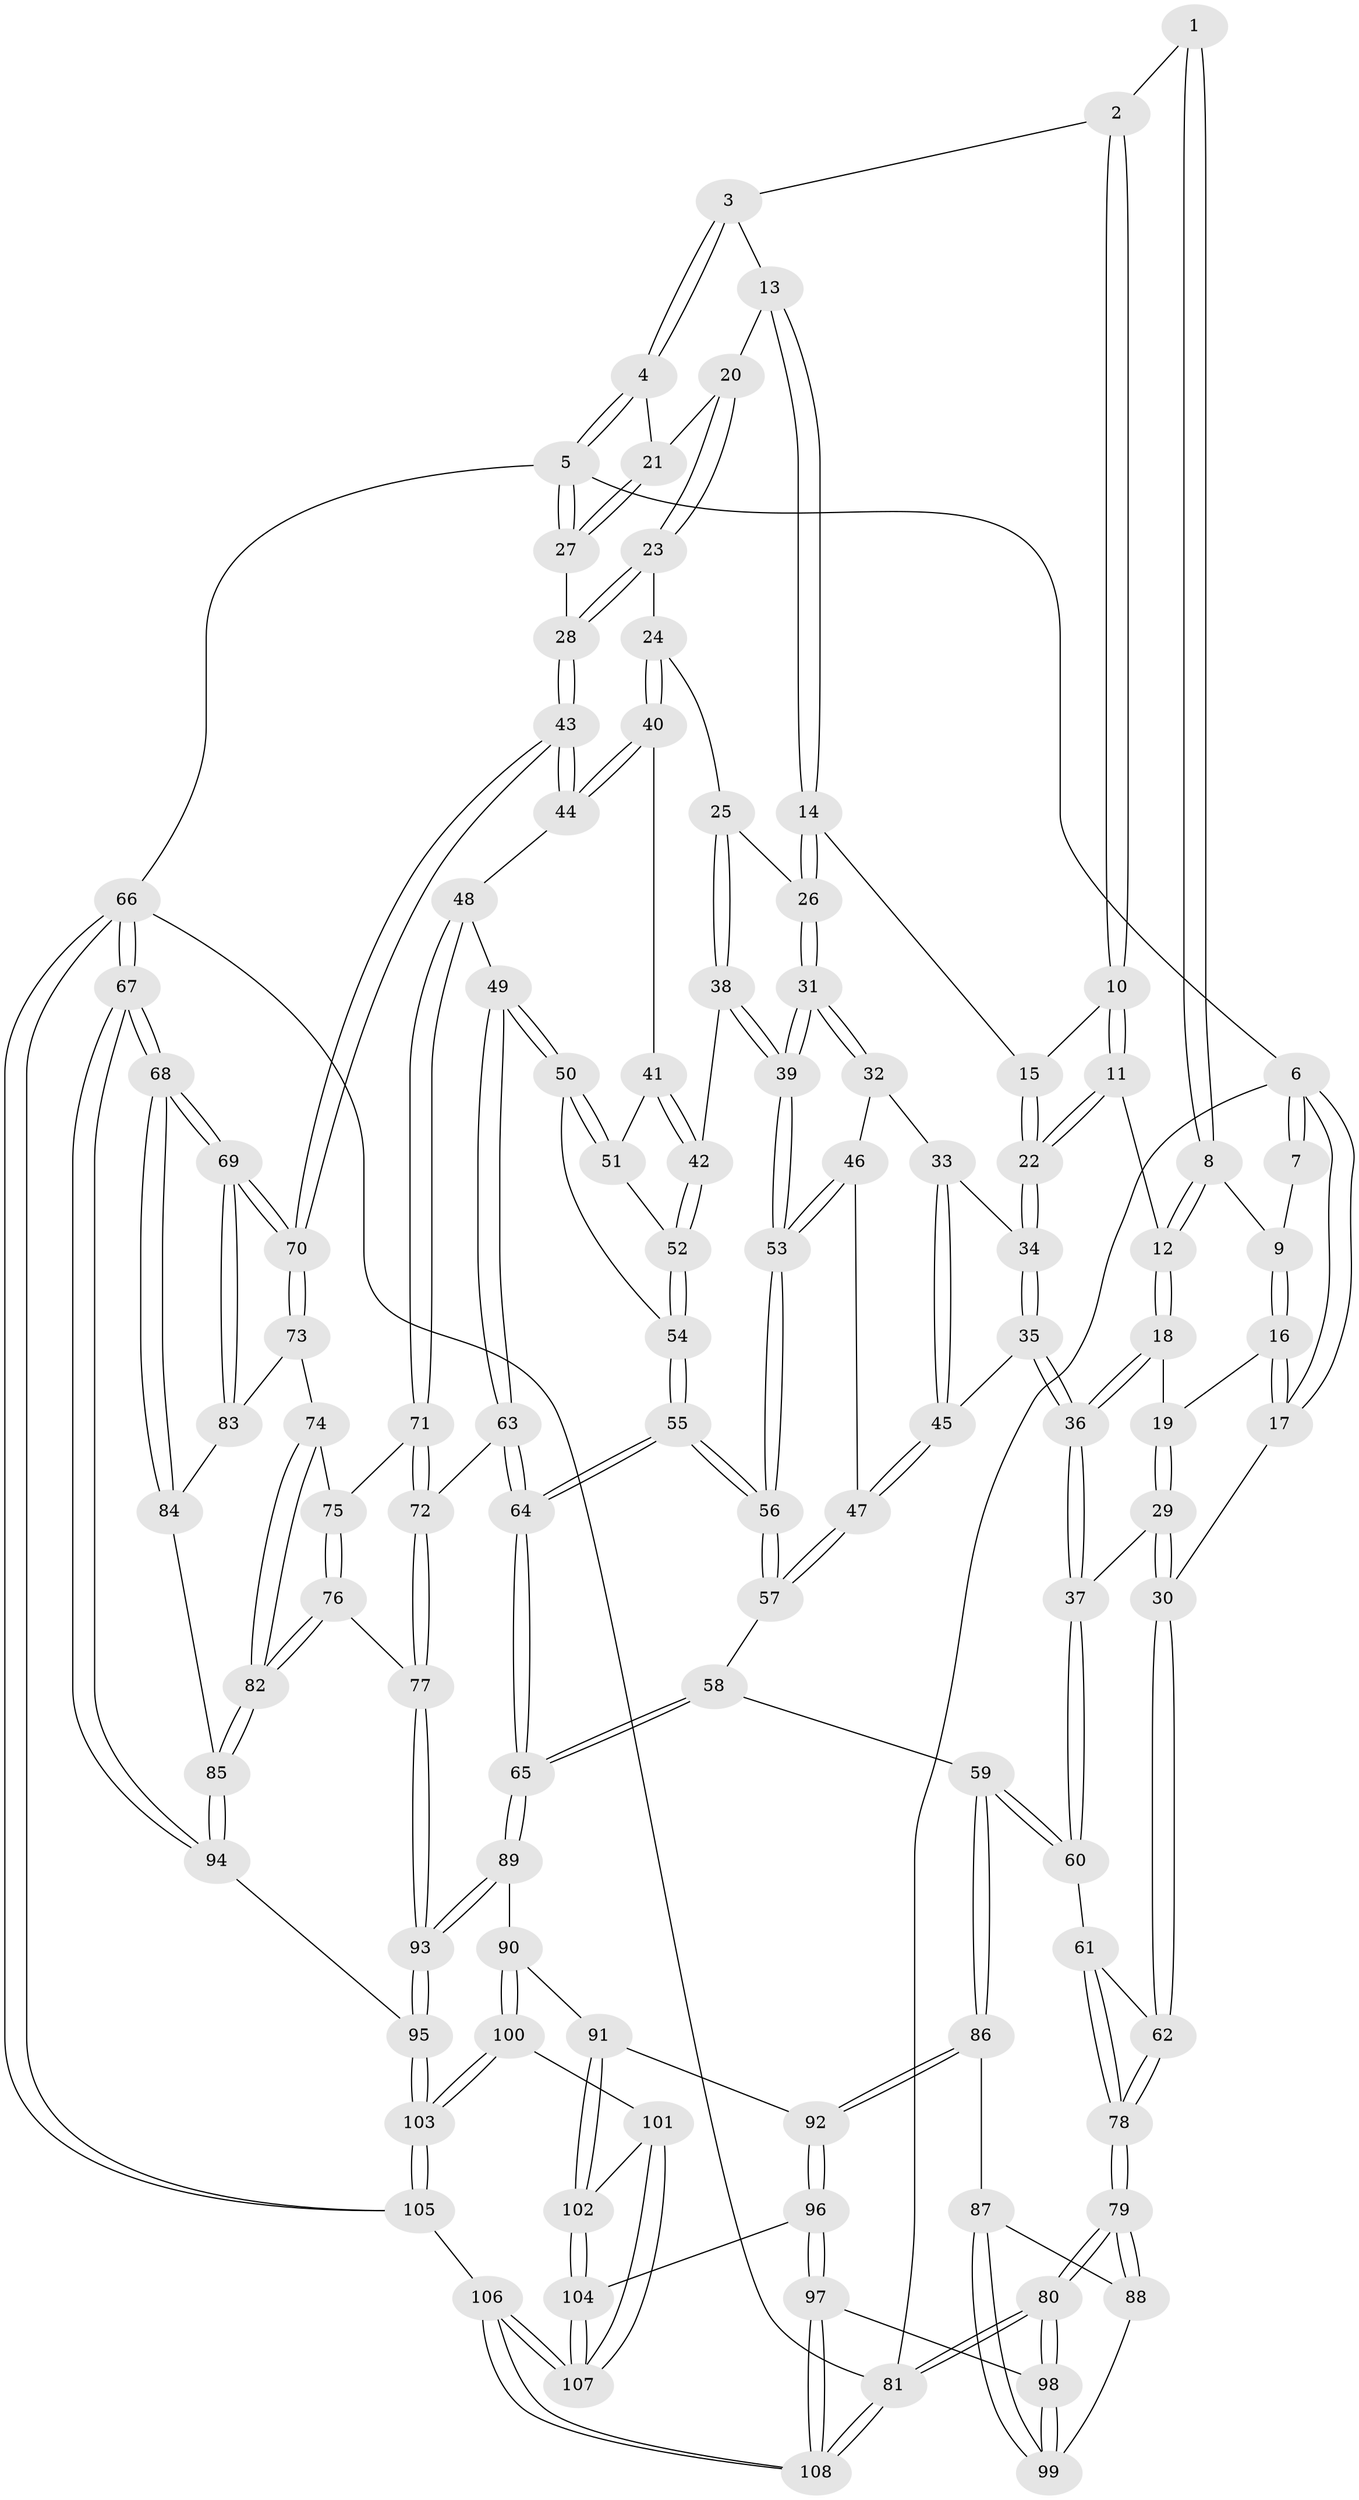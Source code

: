 // Generated by graph-tools (version 1.1) at 2025/02/03/09/25 05:02:06]
// undirected, 108 vertices, 267 edges
graph export_dot {
graph [start="1"]
  node [color=gray90,style=filled];
  1 [pos="+0.23417679973059558+0"];
  2 [pos="+0.4532037252267411+0"];
  3 [pos="+0.6217644611318127+0"];
  4 [pos="+1+0"];
  5 [pos="+1+0"];
  6 [pos="+0+0"];
  7 [pos="+0+0"];
  8 [pos="+0.19210406439113753+0.08720244652929952"];
  9 [pos="+0.08387503062957352+0.14753427281916398"];
  10 [pos="+0.4030826252577643+0.0548054531219419"];
  11 [pos="+0.36068728525951455+0.19486893774939543"];
  12 [pos="+0.2536380513857484+0.1893580360082504"];
  13 [pos="+0.6926903048148625+0.09492818998729313"];
  14 [pos="+0.5622048829408004+0.21753040255232853"];
  15 [pos="+0.5434411160316805+0.21686122748922446"];
  16 [pos="+0.06024189022701909+0.17980976142120145"];
  17 [pos="+0+0.2467296727625008"];
  18 [pos="+0.19002518278692576+0.25233679533568765"];
  19 [pos="+0.14240535352523181+0.24001530606276067"];
  20 [pos="+0.701578999438102+0.10374707947267882"];
  21 [pos="+0.8603160938879775+0.09936761895169427"];
  22 [pos="+0.3787760266920624+0.22415598269002815"];
  23 [pos="+0.7573652606688998+0.22300098902731905"];
  24 [pos="+0.7572143192369042+0.23255076618158194"];
  25 [pos="+0.659340759147095+0.3249657675169815"];
  26 [pos="+0.5601025680018875+0.25045774583839536"];
  27 [pos="+1+0.2228378276797479"];
  28 [pos="+1+0.25634337894737474"];
  29 [pos="+0.04383940835191783+0.36407725920931755"];
  30 [pos="+0+0.3473592768802213"];
  31 [pos="+0.5363127636177984+0.39672174083099965"];
  32 [pos="+0.42507041337896107+0.3247982785507841"];
  33 [pos="+0.4067705823879155+0.2940514346421302"];
  34 [pos="+0.3789493912793762+0.23813518902092518"];
  35 [pos="+0.2549209748011111+0.3840552060569642"];
  36 [pos="+0.2111314490876537+0.3909689206960857"];
  37 [pos="+0.18831681671234068+0.41592793301650893"];
  38 [pos="+0.6122949642694242+0.38788831572034876"];
  39 [pos="+0.5417738131741328+0.40868259931711337"];
  40 [pos="+0.7774548422167921+0.29587168408771297"];
  41 [pos="+0.7644644621489827+0.3290939816415121"];
  42 [pos="+0.6856278056556624+0.408646152025789"];
  43 [pos="+1+0.38796270118762866"];
  44 [pos="+0.9594872528940261+0.4439987670411611"];
  45 [pos="+0.3105003711022952+0.4061155794137842"];
  46 [pos="+0.3732903485086541+0.3958091019612833"];
  47 [pos="+0.3462280707936247+0.4242175788078817"];
  48 [pos="+0.8754325886636498+0.507912415452408"];
  49 [pos="+0.8328501828082334+0.5017014386277411"];
  50 [pos="+0.809695582502568+0.48865397620858025"];
  51 [pos="+0.7675920823679415+0.3972985568500727"];
  52 [pos="+0.7057348770569424+0.43737744521486593"];
  53 [pos="+0.5371071010790328+0.42965868323503165"];
  54 [pos="+0.7175248167292863+0.4700613950755906"];
  55 [pos="+0.5731747830629702+0.6034116416643927"];
  56 [pos="+0.5287357570861411+0.47591733345888737"];
  57 [pos="+0.37634058304116275+0.4756282986532479"];
  58 [pos="+0.3415742625570379+0.529491884992072"];
  59 [pos="+0.20489553858533915+0.6128920720854811"];
  60 [pos="+0.17701860514898984+0.5812295057830096"];
  61 [pos="+0.1732273881432585+0.580983328631766"];
  62 [pos="+0+0.4083532633720307"];
  63 [pos="+0.613246159807516+0.6495703384387741"];
  64 [pos="+0.5754723501697495+0.6458633295136588"];
  65 [pos="+0.5451785135004367+0.6811389716207058"];
  66 [pos="+1+1"];
  67 [pos="+1+1"];
  68 [pos="+1+0.7606200799135528"];
  69 [pos="+1+0.659023517881325"];
  70 [pos="+1+0.41436000359945624"];
  71 [pos="+0.8747578500134263+0.5139595416881608"];
  72 [pos="+0.7393305630449105+0.6922557508240292"];
  73 [pos="+0.9476374939761788+0.6538024941690651"];
  74 [pos="+0.908233902929467+0.6275582308325238"];
  75 [pos="+0.882384465482295+0.5560133886876227"];
  76 [pos="+0.8030243599772529+0.7297987216036916"];
  77 [pos="+0.7828909076441792+0.7268789157078068"];
  78 [pos="+0+0.7541447717271029"];
  79 [pos="+0+0.7565342294963998"];
  80 [pos="+0+0.9592140386091387"];
  81 [pos="+0+1"];
  82 [pos="+0.8355078795102611+0.7398560647182999"];
  83 [pos="+0.9522216177871157+0.6641333966318235"];
  84 [pos="+0.9513821610720629+0.7378635878280664"];
  85 [pos="+0.8869883371864161+0.7778960833588191"];
  86 [pos="+0.22143261484497548+0.6661674492447108"];
  87 [pos="+0.10129065544091423+0.741019383257865"];
  88 [pos="+0.012392036162371703+0.7718894159329559"];
  89 [pos="+0.5428166832216679+0.6849724305366317"];
  90 [pos="+0.5276402986427244+0.7000722976971845"];
  91 [pos="+0.46944893945572524+0.7134803920802673"];
  92 [pos="+0.27846724756625174+0.7321653732085789"];
  93 [pos="+0.724988034936521+0.8857983013633345"];
  94 [pos="+0.892901209831843+0.8128506173579116"];
  95 [pos="+0.7495678660801635+1"];
  96 [pos="+0.2636766715393751+0.8207892957469312"];
  97 [pos="+0.17833155211454066+0.9299014947486061"];
  98 [pos="+0.13586209891620965+0.9131414388576515"];
  99 [pos="+0.12068011579896326+0.8889527766580659"];
  100 [pos="+0.5359035774255372+0.8530512334420056"];
  101 [pos="+0.5091405712703283+0.8767755684640272"];
  102 [pos="+0.39901075551050114+0.9125187846780208"];
  103 [pos="+0.7389451891869606+1"];
  104 [pos="+0.3820714610253332+0.9253640925643976"];
  105 [pos="+0.7497173152541421+1"];
  106 [pos="+0.4138230795089465+1"];
  107 [pos="+0.4130931321985267+1"];
  108 [pos="+0.2233102078648787+1"];
  1 -- 2;
  1 -- 8;
  1 -- 8;
  2 -- 3;
  2 -- 10;
  2 -- 10;
  3 -- 4;
  3 -- 4;
  3 -- 13;
  4 -- 5;
  4 -- 5;
  4 -- 21;
  5 -- 6;
  5 -- 27;
  5 -- 27;
  5 -- 66;
  6 -- 7;
  6 -- 7;
  6 -- 17;
  6 -- 17;
  6 -- 81;
  7 -- 9;
  8 -- 9;
  8 -- 12;
  8 -- 12;
  9 -- 16;
  9 -- 16;
  10 -- 11;
  10 -- 11;
  10 -- 15;
  11 -- 12;
  11 -- 22;
  11 -- 22;
  12 -- 18;
  12 -- 18;
  13 -- 14;
  13 -- 14;
  13 -- 20;
  14 -- 15;
  14 -- 26;
  14 -- 26;
  15 -- 22;
  15 -- 22;
  16 -- 17;
  16 -- 17;
  16 -- 19;
  17 -- 30;
  18 -- 19;
  18 -- 36;
  18 -- 36;
  19 -- 29;
  19 -- 29;
  20 -- 21;
  20 -- 23;
  20 -- 23;
  21 -- 27;
  21 -- 27;
  22 -- 34;
  22 -- 34;
  23 -- 24;
  23 -- 28;
  23 -- 28;
  24 -- 25;
  24 -- 40;
  24 -- 40;
  25 -- 26;
  25 -- 38;
  25 -- 38;
  26 -- 31;
  26 -- 31;
  27 -- 28;
  28 -- 43;
  28 -- 43;
  29 -- 30;
  29 -- 30;
  29 -- 37;
  30 -- 62;
  30 -- 62;
  31 -- 32;
  31 -- 32;
  31 -- 39;
  31 -- 39;
  32 -- 33;
  32 -- 46;
  33 -- 34;
  33 -- 45;
  33 -- 45;
  34 -- 35;
  34 -- 35;
  35 -- 36;
  35 -- 36;
  35 -- 45;
  36 -- 37;
  36 -- 37;
  37 -- 60;
  37 -- 60;
  38 -- 39;
  38 -- 39;
  38 -- 42;
  39 -- 53;
  39 -- 53;
  40 -- 41;
  40 -- 44;
  40 -- 44;
  41 -- 42;
  41 -- 42;
  41 -- 51;
  42 -- 52;
  42 -- 52;
  43 -- 44;
  43 -- 44;
  43 -- 70;
  43 -- 70;
  44 -- 48;
  45 -- 47;
  45 -- 47;
  46 -- 47;
  46 -- 53;
  46 -- 53;
  47 -- 57;
  47 -- 57;
  48 -- 49;
  48 -- 71;
  48 -- 71;
  49 -- 50;
  49 -- 50;
  49 -- 63;
  49 -- 63;
  50 -- 51;
  50 -- 51;
  50 -- 54;
  51 -- 52;
  52 -- 54;
  52 -- 54;
  53 -- 56;
  53 -- 56;
  54 -- 55;
  54 -- 55;
  55 -- 56;
  55 -- 56;
  55 -- 64;
  55 -- 64;
  56 -- 57;
  56 -- 57;
  57 -- 58;
  58 -- 59;
  58 -- 65;
  58 -- 65;
  59 -- 60;
  59 -- 60;
  59 -- 86;
  59 -- 86;
  60 -- 61;
  61 -- 62;
  61 -- 78;
  61 -- 78;
  62 -- 78;
  62 -- 78;
  63 -- 64;
  63 -- 64;
  63 -- 72;
  64 -- 65;
  64 -- 65;
  65 -- 89;
  65 -- 89;
  66 -- 67;
  66 -- 67;
  66 -- 105;
  66 -- 105;
  66 -- 81;
  67 -- 68;
  67 -- 68;
  67 -- 94;
  67 -- 94;
  68 -- 69;
  68 -- 69;
  68 -- 84;
  68 -- 84;
  69 -- 70;
  69 -- 70;
  69 -- 83;
  69 -- 83;
  70 -- 73;
  70 -- 73;
  71 -- 72;
  71 -- 72;
  71 -- 75;
  72 -- 77;
  72 -- 77;
  73 -- 74;
  73 -- 83;
  74 -- 75;
  74 -- 82;
  74 -- 82;
  75 -- 76;
  75 -- 76;
  76 -- 77;
  76 -- 82;
  76 -- 82;
  77 -- 93;
  77 -- 93;
  78 -- 79;
  78 -- 79;
  79 -- 80;
  79 -- 80;
  79 -- 88;
  79 -- 88;
  80 -- 81;
  80 -- 81;
  80 -- 98;
  80 -- 98;
  81 -- 108;
  81 -- 108;
  82 -- 85;
  82 -- 85;
  83 -- 84;
  84 -- 85;
  85 -- 94;
  85 -- 94;
  86 -- 87;
  86 -- 92;
  86 -- 92;
  87 -- 88;
  87 -- 99;
  87 -- 99;
  88 -- 99;
  89 -- 90;
  89 -- 93;
  89 -- 93;
  90 -- 91;
  90 -- 100;
  90 -- 100;
  91 -- 92;
  91 -- 102;
  91 -- 102;
  92 -- 96;
  92 -- 96;
  93 -- 95;
  93 -- 95;
  94 -- 95;
  95 -- 103;
  95 -- 103;
  96 -- 97;
  96 -- 97;
  96 -- 104;
  97 -- 98;
  97 -- 108;
  97 -- 108;
  98 -- 99;
  98 -- 99;
  100 -- 101;
  100 -- 103;
  100 -- 103;
  101 -- 102;
  101 -- 107;
  101 -- 107;
  102 -- 104;
  102 -- 104;
  103 -- 105;
  103 -- 105;
  104 -- 107;
  104 -- 107;
  105 -- 106;
  106 -- 107;
  106 -- 107;
  106 -- 108;
  106 -- 108;
}
